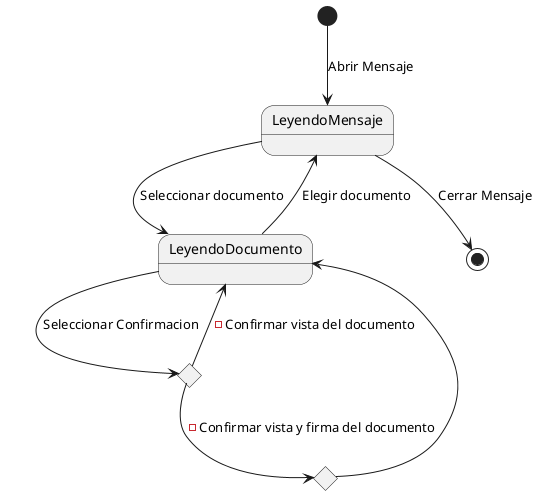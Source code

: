 @startuml diagramaDeEstados

[*] --> LeyendoMensaje: Abrir Mensaje

LeyendoMensaje --> LeyendoDocumento: Seleccionar documento


state confirmandoDocumento <<choice>> 
state firmandoDocumento <<choice>> 
confirmandoDocumento --> LeyendoDocumento: - Confirmar vista del documento
confirmandoDocumento --> firmandoDocumento: - Confirmar vista y firma del documento
firmandoDocumento --> LeyendoDocumento

LeyendoDocumento --> confirmandoDocumento : Seleccionar Confirmacion

LeyendoDocumento --> LeyendoMensaje : Elegir documento

LeyendoMensaje --> [*]: Cerrar Mensaje

@enduml